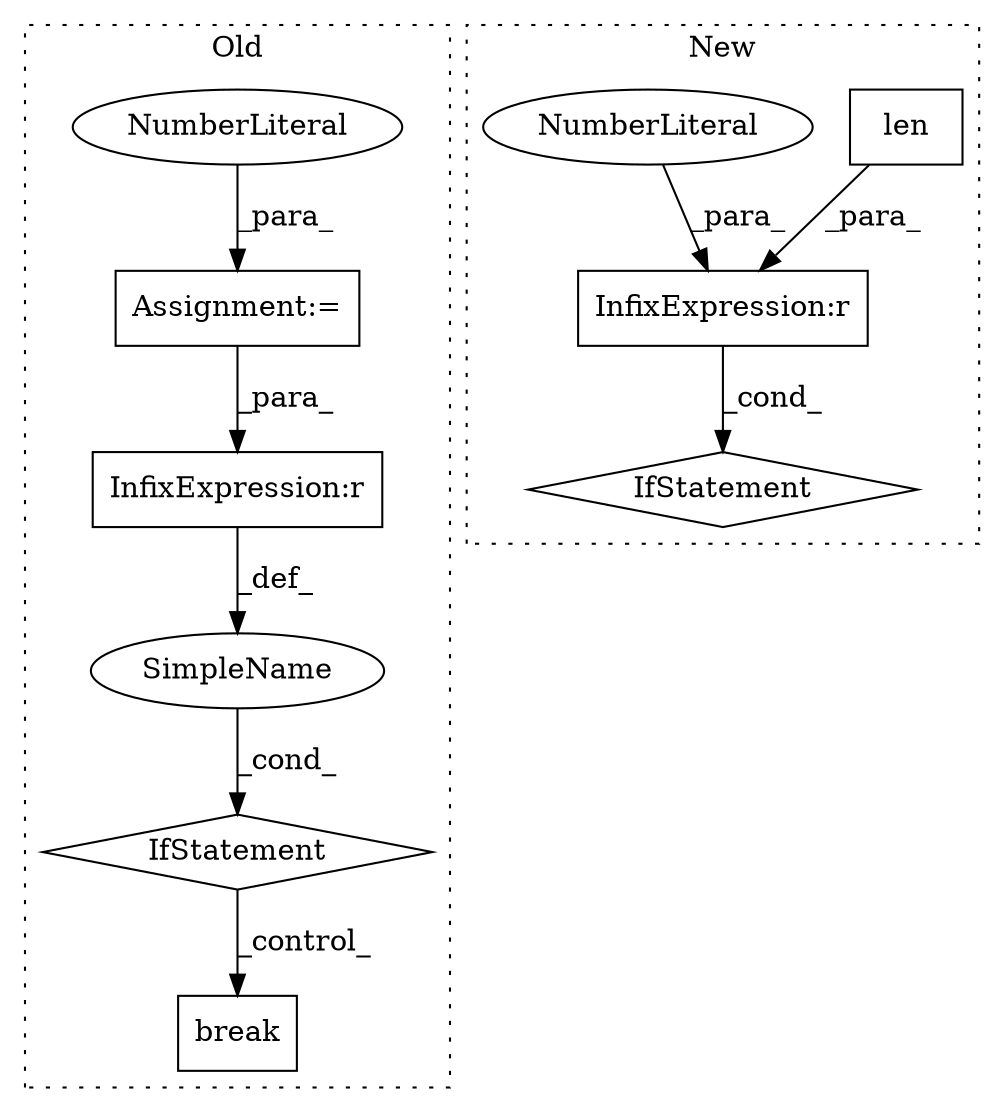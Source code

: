 digraph G {
subgraph cluster0 {
1 [label="break" a="10" s="9449" l="6" shape="box"];
3 [label="IfStatement" a="25" s="9361,9437" l="4,2" shape="diamond"];
4 [label="SimpleName" a="42" s="" l="" shape="ellipse"];
5 [label="Assignment:=" a="7" s="9233" l="1" shape="box"];
6 [label="InfixExpression:r" a="27" s="9413" l="4" shape="box"];
10 [label="NumberLiteral" a="34" s="9234" l="1" shape="ellipse"];
label = "Old";
style="dotted";
}
subgraph cluster1 {
2 [label="len" a="32" s="9132,9151" l="4,1" shape="box"];
7 [label="IfStatement" a="25" s="9128,9157" l="4,2" shape="diamond"];
8 [label="InfixExpression:r" a="27" s="9152" l="4" shape="box"];
9 [label="NumberLiteral" a="34" s="9156" l="1" shape="ellipse"];
label = "New";
style="dotted";
}
2 -> 8 [label="_para_"];
3 -> 1 [label="_control_"];
4 -> 3 [label="_cond_"];
5 -> 6 [label="_para_"];
6 -> 4 [label="_def_"];
8 -> 7 [label="_cond_"];
9 -> 8 [label="_para_"];
10 -> 5 [label="_para_"];
}